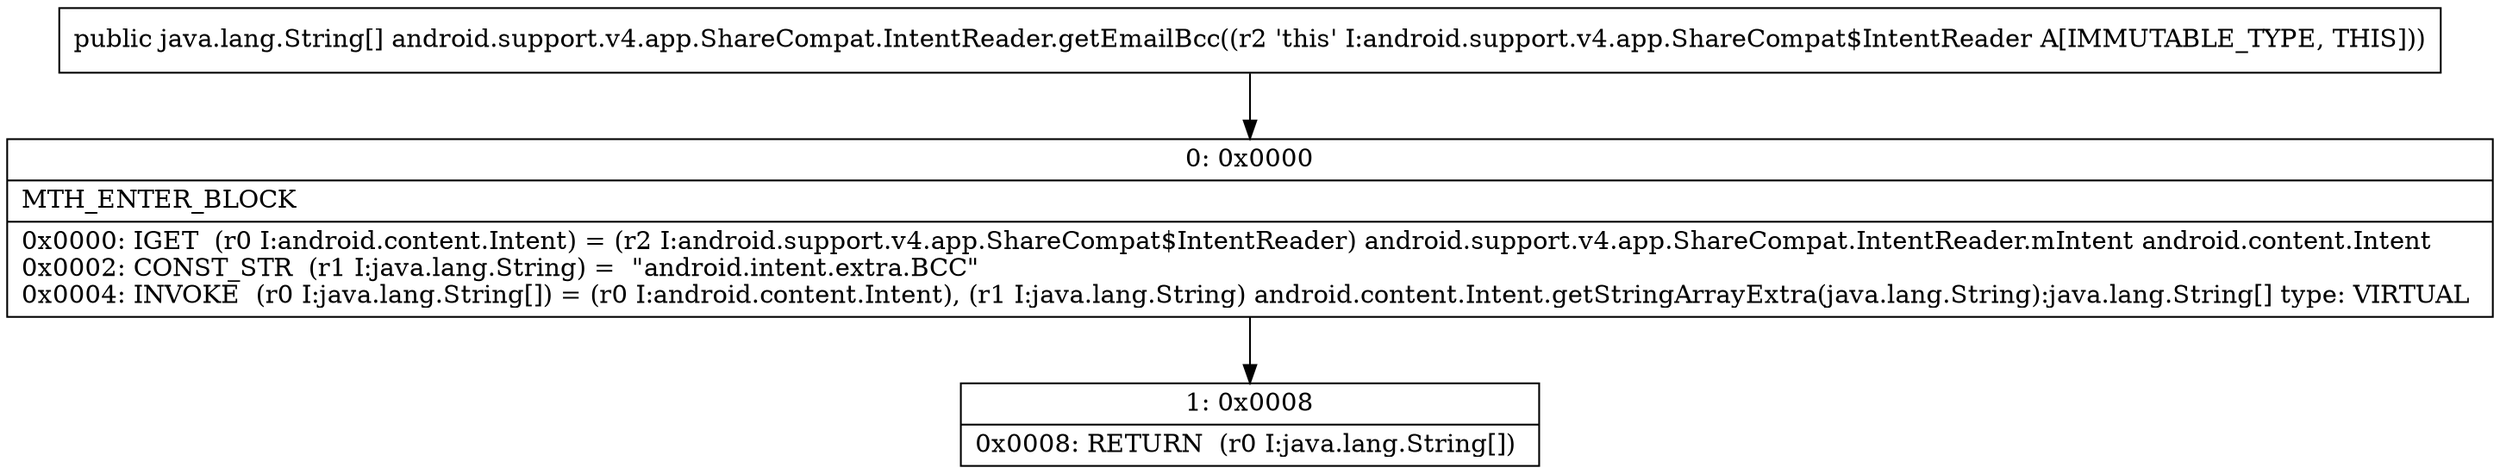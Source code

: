 digraph "CFG forandroid.support.v4.app.ShareCompat.IntentReader.getEmailBcc()[Ljava\/lang\/String;" {
Node_0 [shape=record,label="{0\:\ 0x0000|MTH_ENTER_BLOCK\l|0x0000: IGET  (r0 I:android.content.Intent) = (r2 I:android.support.v4.app.ShareCompat$IntentReader) android.support.v4.app.ShareCompat.IntentReader.mIntent android.content.Intent \l0x0002: CONST_STR  (r1 I:java.lang.String) =  \"android.intent.extra.BCC\" \l0x0004: INVOKE  (r0 I:java.lang.String[]) = (r0 I:android.content.Intent), (r1 I:java.lang.String) android.content.Intent.getStringArrayExtra(java.lang.String):java.lang.String[] type: VIRTUAL \l}"];
Node_1 [shape=record,label="{1\:\ 0x0008|0x0008: RETURN  (r0 I:java.lang.String[]) \l}"];
MethodNode[shape=record,label="{public java.lang.String[] android.support.v4.app.ShareCompat.IntentReader.getEmailBcc((r2 'this' I:android.support.v4.app.ShareCompat$IntentReader A[IMMUTABLE_TYPE, THIS])) }"];
MethodNode -> Node_0;
Node_0 -> Node_1;
}


